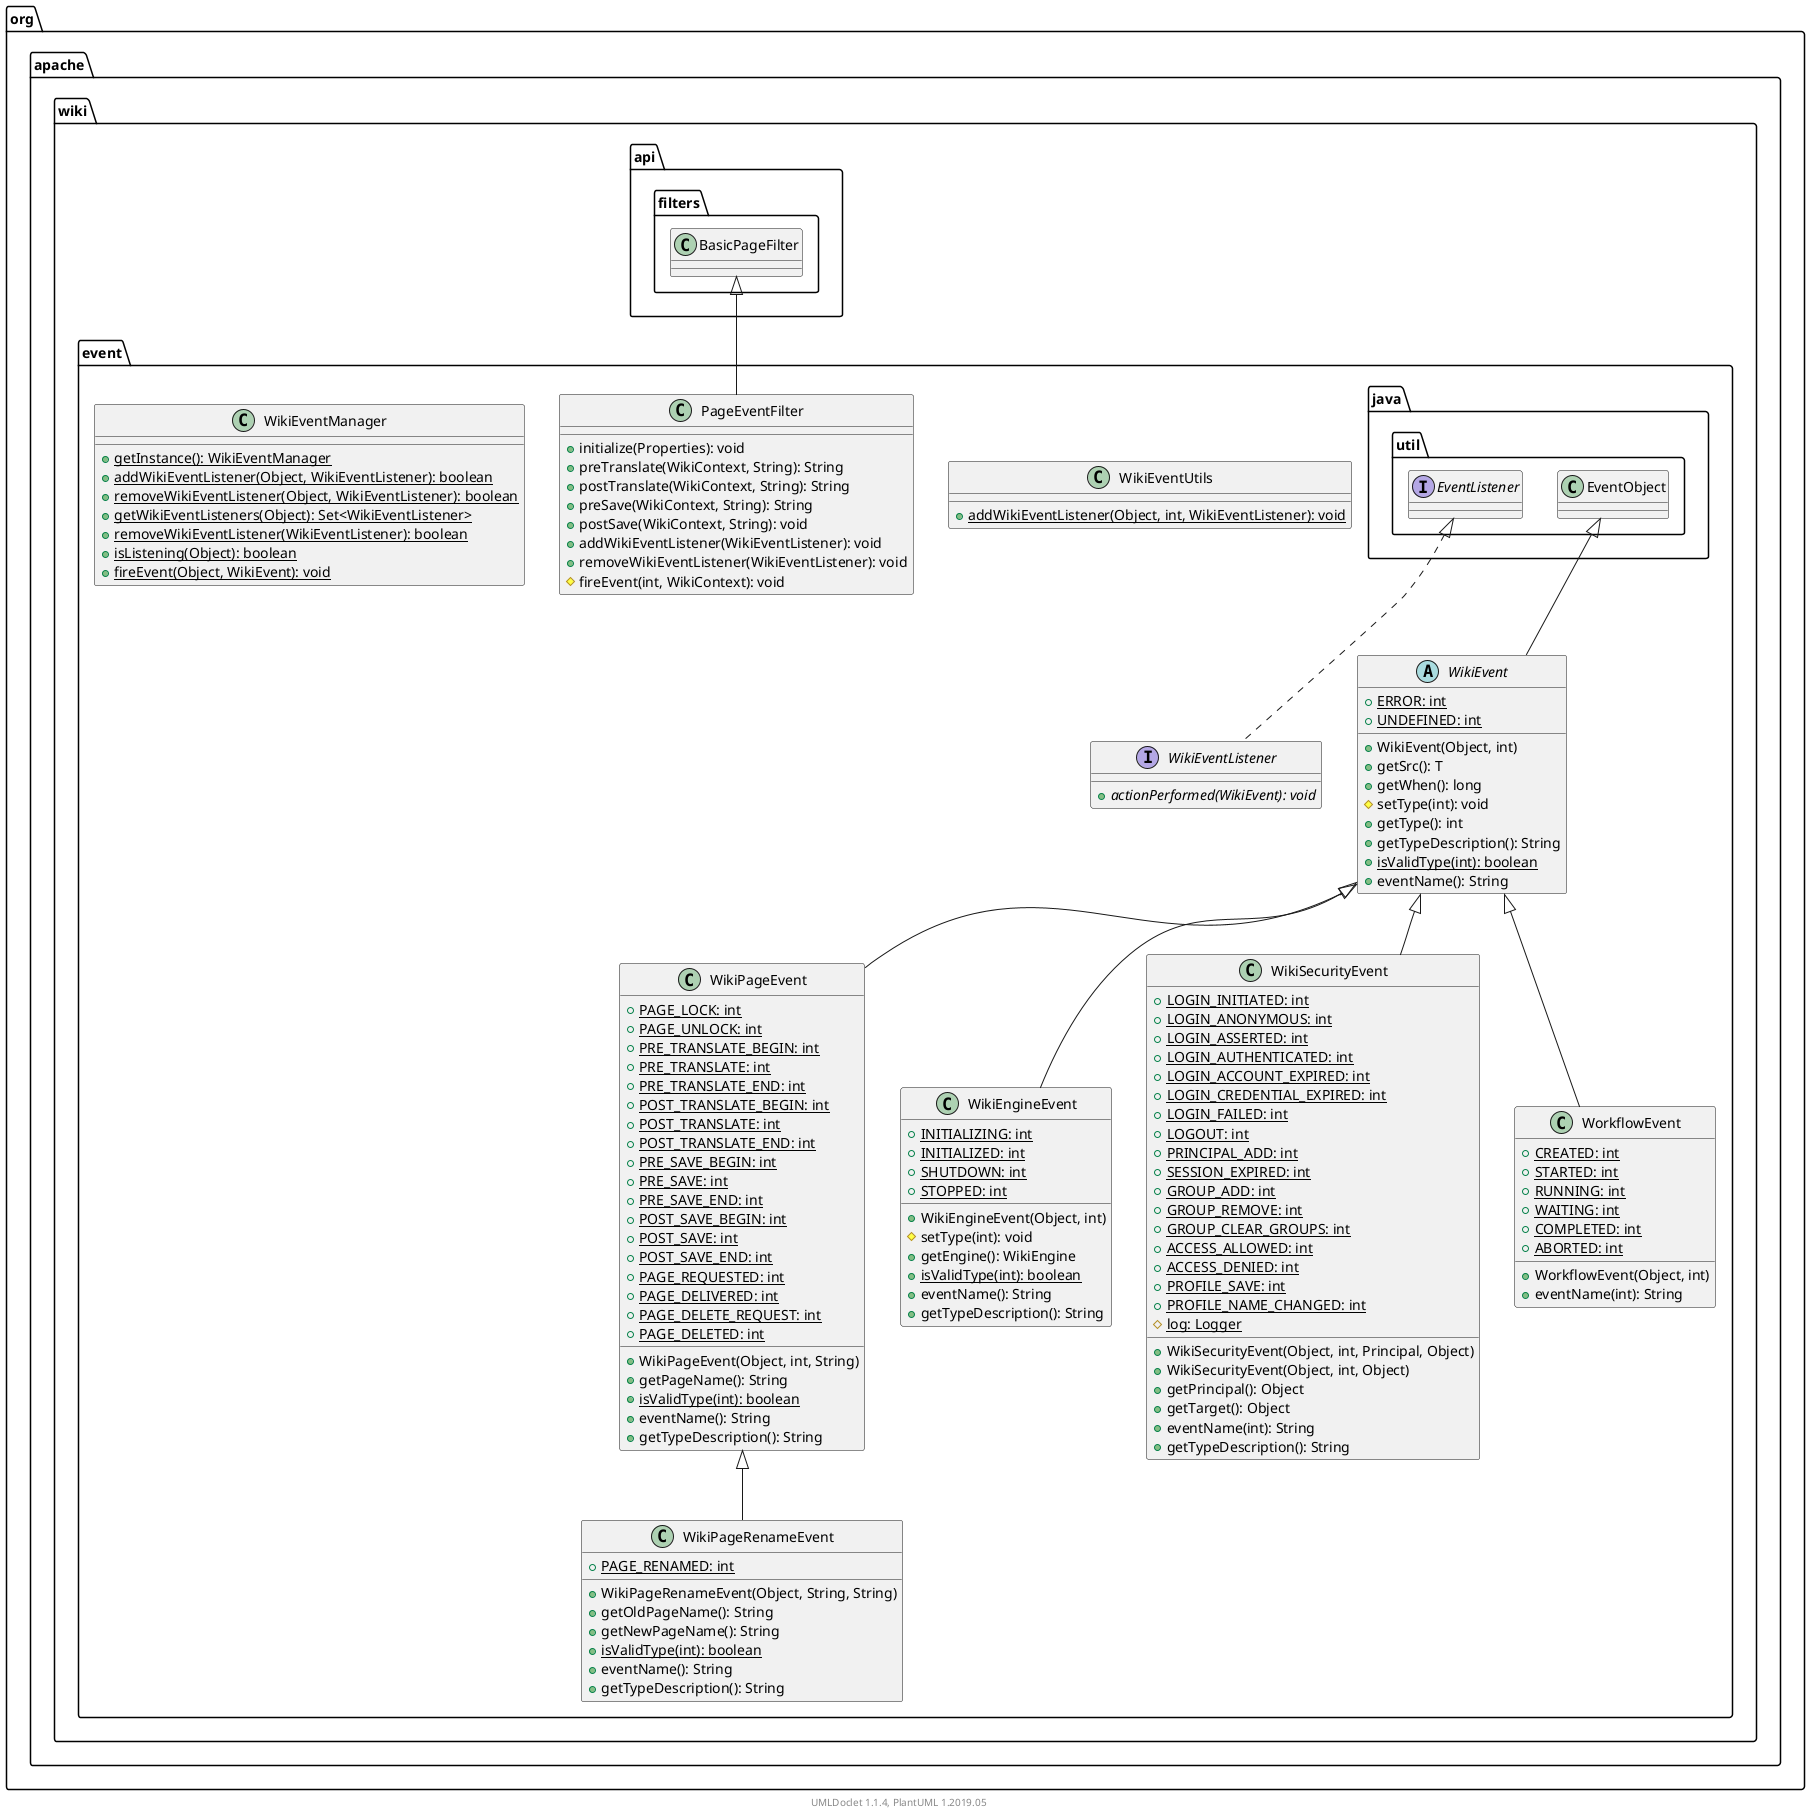 @startuml

    namespace org.apache.wiki.event {

        class WikiPageEvent [[WikiPageEvent.html]] {
            {static} +PAGE_LOCK: int
            {static} +PAGE_UNLOCK: int
            {static} +PRE_TRANSLATE_BEGIN: int
            {static} +PRE_TRANSLATE: int
            {static} +PRE_TRANSLATE_END: int
            {static} +POST_TRANSLATE_BEGIN: int
            {static} +POST_TRANSLATE: int
            {static} +POST_TRANSLATE_END: int
            {static} +PRE_SAVE_BEGIN: int
            {static} +PRE_SAVE: int
            {static} +PRE_SAVE_END: int
            {static} +POST_SAVE_BEGIN: int
            {static} +POST_SAVE: int
            {static} +POST_SAVE_END: int
            {static} +PAGE_REQUESTED: int
            {static} +PAGE_DELIVERED: int
            {static} +PAGE_DELETE_REQUEST: int
            {static} +PAGE_DELETED: int
            +WikiPageEvent(Object, int, String)
            +getPageName(): String
            {static} +isValidType(int): boolean
            +eventName(): String
            +getTypeDescription(): String
        }

        interface WikiEventListener [[WikiEventListener.html]] {
            {abstract} +actionPerformed(WikiEvent): void
        }

        class WikiEventUtils [[WikiEventUtils.html]] {
            {static} +addWikiEventListener(Object, int, WikiEventListener): void
        }

        class WikiEngineEvent [[WikiEngineEvent.html]] {
            {static} +INITIALIZING: int
            {static} +INITIALIZED: int
            {static} +SHUTDOWN: int
            {static} +STOPPED: int
            +WikiEngineEvent(Object, int)
            #setType(int): void
            +getEngine(): WikiEngine
            {static} +isValidType(int): boolean
            +eventName(): String
            +getTypeDescription(): String
        }

        class PageEventFilter [[PageEventFilter.html]] {
            +initialize(Properties): void
            +preTranslate(WikiContext, String): String
            +postTranslate(WikiContext, String): String
            +preSave(WikiContext, String): String
            +postSave(WikiContext, String): void
            +addWikiEventListener(WikiEventListener): void
            +removeWikiEventListener(WikiEventListener): void
            #fireEvent(int, WikiContext): void
        }

        class WikiPageRenameEvent [[WikiPageRenameEvent.html]] {
            {static} +PAGE_RENAMED: int
            +WikiPageRenameEvent(Object, String, String)
            +getOldPageName(): String
            +getNewPageName(): String
            {static} +isValidType(int): boolean
            +eventName(): String
            +getTypeDescription(): String
        }

        abstract class WikiEvent [[WikiEvent.html]] {
            {static} +ERROR: int
            {static} +UNDEFINED: int
            +WikiEvent(Object, int)
            +getSrc(): T
            +getWhen(): long
            #setType(int): void
            +getType(): int
            +getTypeDescription(): String
            {static} +isValidType(int): boolean
            +eventName(): String
        }

        class WikiSecurityEvent [[WikiSecurityEvent.html]] {
            {static} +LOGIN_INITIATED: int
            {static} +LOGIN_ANONYMOUS: int
            {static} +LOGIN_ASSERTED: int
            {static} +LOGIN_AUTHENTICATED: int
            {static} +LOGIN_ACCOUNT_EXPIRED: int
            {static} +LOGIN_CREDENTIAL_EXPIRED: int
            {static} +LOGIN_FAILED: int
            {static} +LOGOUT: int
            {static} +PRINCIPAL_ADD: int
            {static} +SESSION_EXPIRED: int
            {static} +GROUP_ADD: int
            {static} +GROUP_REMOVE: int
            {static} +GROUP_CLEAR_GROUPS: int
            {static} +ACCESS_ALLOWED: int
            {static} +ACCESS_DENIED: int
            {static} +PROFILE_SAVE: int
            {static} +PROFILE_NAME_CHANGED: int
            {static} #log: Logger
            +WikiSecurityEvent(Object, int, Principal, Object)
            +WikiSecurityEvent(Object, int, Object)
            +getPrincipal(): Object
            +getTarget(): Object
            +eventName(int): String
            +getTypeDescription(): String
        }

        class WikiEventManager [[WikiEventManager.html]] {
            {static} +getInstance(): WikiEventManager
            {static} +addWikiEventListener(Object, WikiEventListener): boolean
            {static} +removeWikiEventListener(Object, WikiEventListener): boolean
            {static} +getWikiEventListeners(Object): Set<WikiEventListener>
            {static} +removeWikiEventListener(WikiEventListener): boolean
            {static} +isListening(Object): boolean
            {static} +fireEvent(Object, WikiEvent): void
        }

        class WorkflowEvent [[WorkflowEvent.html]] {
            {static} +CREATED: int
            {static} +STARTED: int
            {static} +RUNNING: int
            {static} +WAITING: int
            {static} +COMPLETED: int
            {static} +ABORTED: int
            +WorkflowEvent(Object, int)
            +eventName(int): String
        }

        WikiEvent <|-- WikiPageEvent

        interface java.util.EventListener
        java.util.EventListener <|.. WikiEventListener

        WikiEvent <|-- WikiEngineEvent

        class org.apache.wiki.api.filters.BasicPageFilter
        org.apache.wiki.api.filters.BasicPageFilter <|-- PageEventFilter

        WikiPageEvent <|-- WikiPageRenameEvent

        class java.util.EventObject
        java.util.EventObject <|-- WikiEvent

        WikiEvent <|-- WikiSecurityEvent

        WikiEvent <|-- WorkflowEvent

    }


    center footer UMLDoclet 1.1.4, PlantUML 1.2019.05
@enduml
